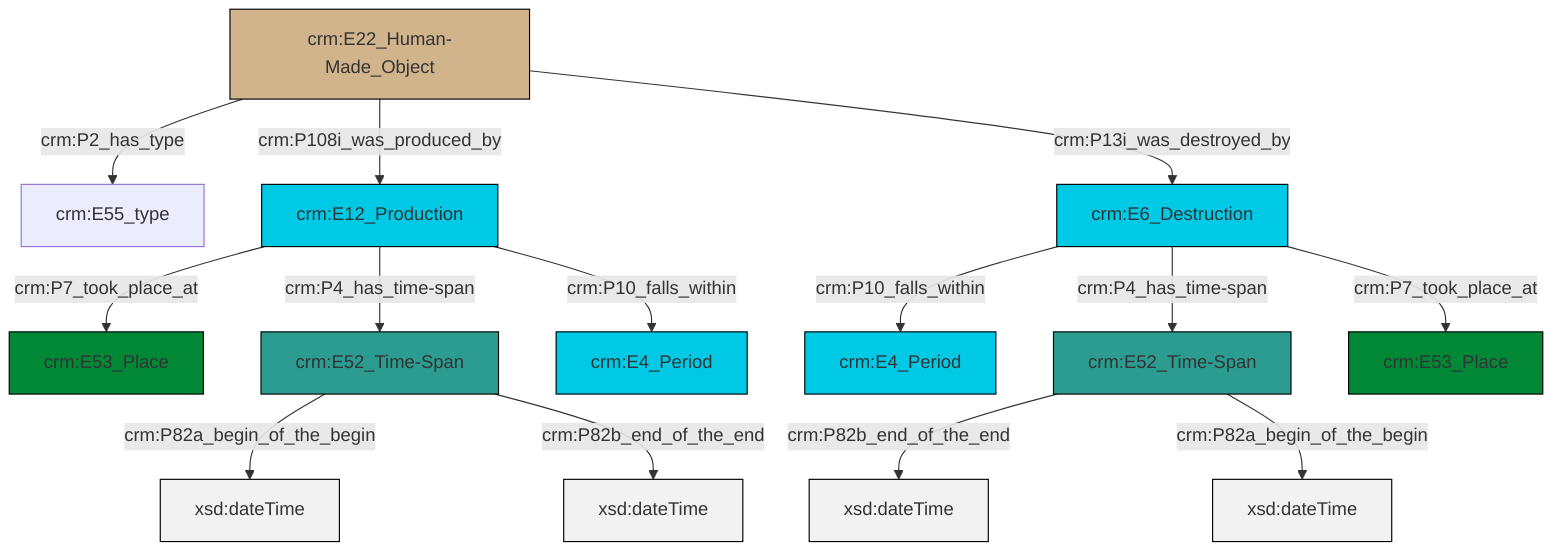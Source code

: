 graph TD
classDef Literal fill:#f2f2f2,stroke:#000000;
classDef CRM_Entity fill:#FFFFFF,stroke:#000000;
classDef Temporal_Entity fill:#00C9E6, stroke:#000000;
classDef Type fill:#E18312, stroke:#000000;
classDef Time-Span fill:#2C9C91, stroke:#000000;
classDef Appellation fill:#FFEB7F, stroke:#000000;
classDef Place fill:#008836, stroke:#000000;
classDef Persistent_Item fill:#B266B2, stroke:#000000;
classDef Conceptual_Object fill:#FFD700, stroke:#000000;
classDef Physical_Thing fill:#D2B48C, stroke:#000000;
classDef Actor fill:#f58aad, stroke:#000000;
classDef PC_Classes fill:#4ce600, stroke:#000000;
classDef Multi fill:#cccccc,stroke:#000000;

4["crm:E22_Human-Made_Object"]:::Physical_Thing -->|crm:P2_has_type| 5["crm:E55_type"]:::Default
6["crm:E52_Time-Span"]:::Time-Span -->|crm:P82b_end_of_the_end| 7[xsd:dateTime]:::Literal
10["crm:E52_Time-Span"]:::Time-Span -->|crm:P82a_begin_of_the_begin| 11[xsd:dateTime]:::Literal
4["crm:E22_Human-Made_Object"]:::Physical_Thing -->|crm:P108i_was_produced_by| 2["crm:E12_Production"]:::Temporal_Entity
13["crm:E6_Destruction"]:::Temporal_Entity -->|crm:P10_falls_within| 8["crm:E4_Period"]:::Temporal_Entity
2["crm:E12_Production"]:::Temporal_Entity -->|crm:P7_took_place_at| 15["crm:E53_Place"]:::Place
10["crm:E52_Time-Span"]:::Time-Span -->|crm:P82b_end_of_the_end| 19[xsd:dateTime]:::Literal
2["crm:E12_Production"]:::Temporal_Entity -->|crm:P4_has_time-span| 10["crm:E52_Time-Span"]:::Time-Span
4["crm:E22_Human-Made_Object"]:::Physical_Thing -->|crm:P13i_was_destroyed_by| 13["crm:E6_Destruction"]:::Temporal_Entity
13["crm:E6_Destruction"]:::Temporal_Entity -->|crm:P4_has_time-span| 6["crm:E52_Time-Span"]:::Time-Span
2["crm:E12_Production"]:::Temporal_Entity -->|crm:P10_falls_within| 0["crm:E4_Period"]:::Temporal_Entity
13["crm:E6_Destruction"]:::Temporal_Entity -->|crm:P7_took_place_at| 17["crm:E53_Place"]:::Place
6["crm:E52_Time-Span"]:::Time-Span -->|crm:P82a_begin_of_the_begin| 23[xsd:dateTime]:::Literal